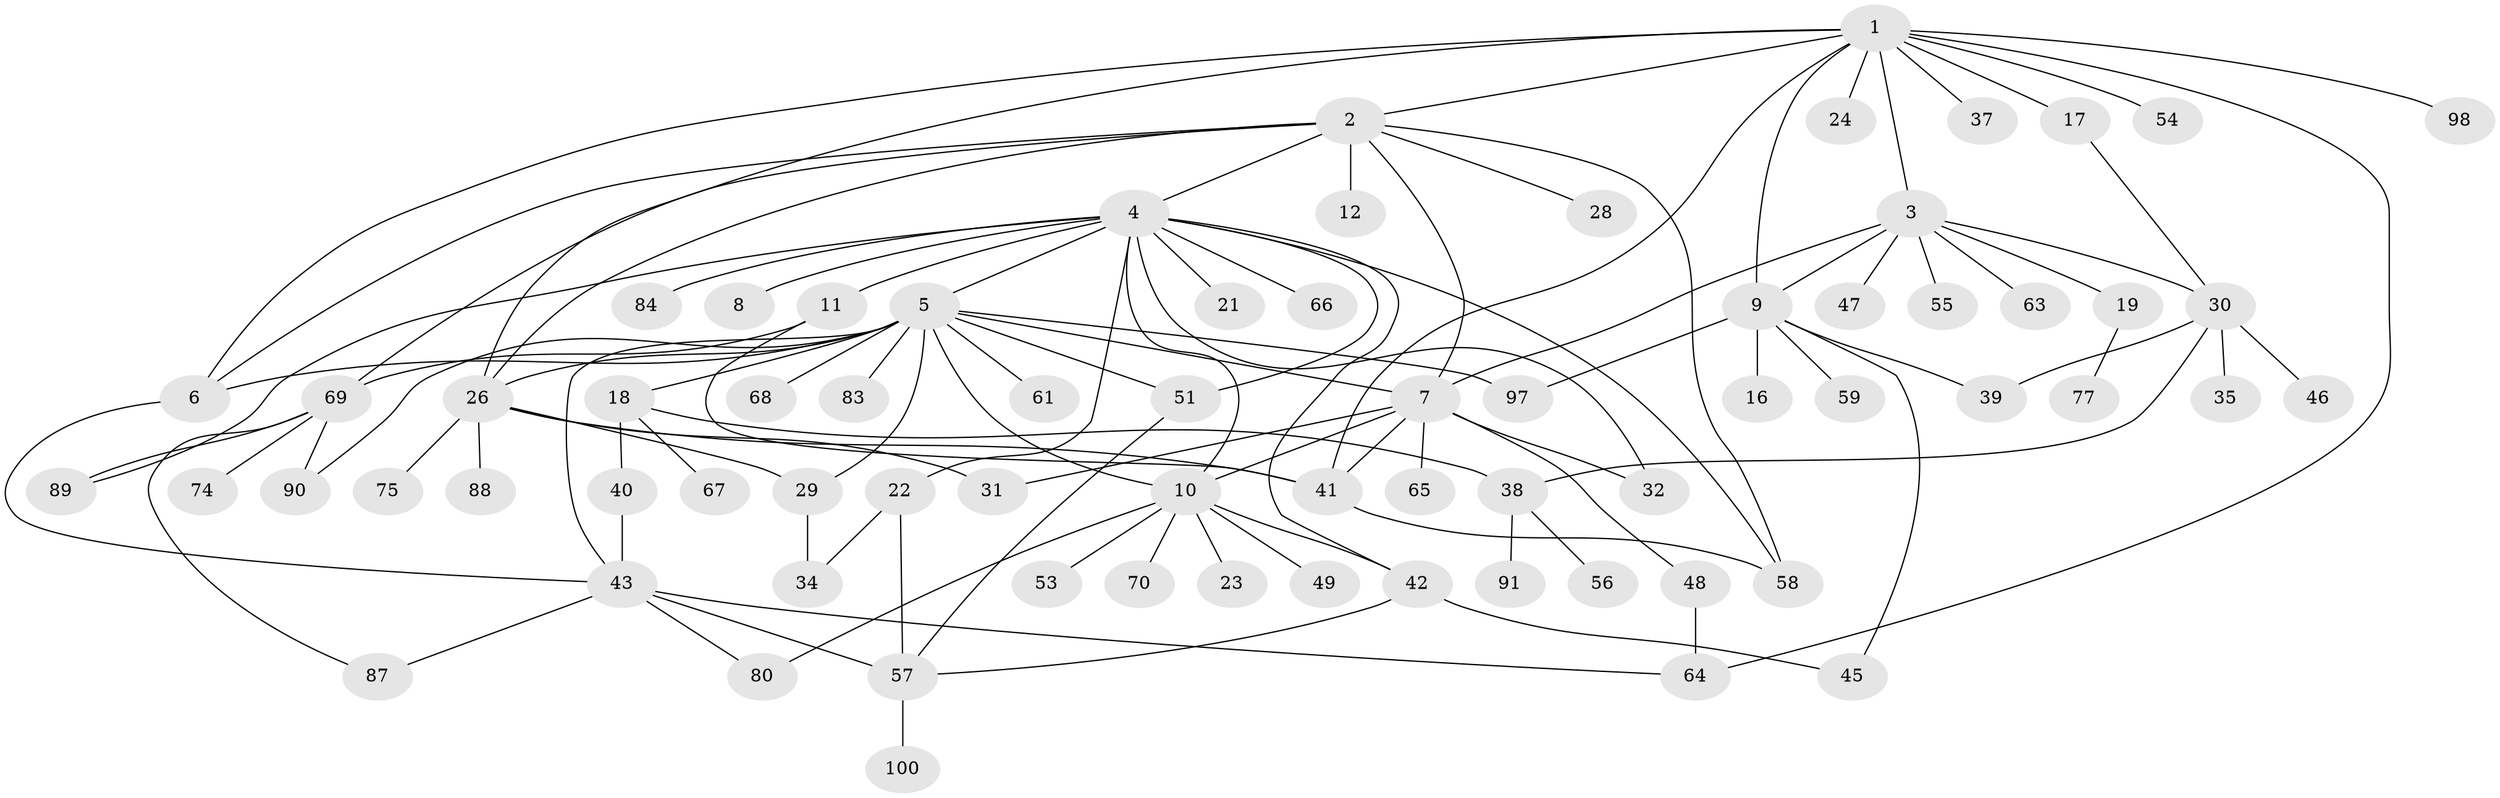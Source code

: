 // original degree distribution, {13: 0.01, 10: 0.01, 9: 0.03, 14: 0.01, 7: 0.03, 4: 0.05, 1: 0.43, 6: 0.02, 5: 0.05, 3: 0.13, 2: 0.22, 8: 0.01}
// Generated by graph-tools (version 1.1) at 2025/11/02/21/25 10:11:09]
// undirected, 71 vertices, 107 edges
graph export_dot {
graph [start="1"]
  node [color=gray90,style=filled];
  1 [super="+94"];
  2 [super="+60"];
  3 [super="+14"];
  4 [super="+33"];
  5 [super="+13"];
  6 [super="+92"];
  7 [super="+81"];
  8;
  9 [super="+20"];
  10 [super="+15"];
  11 [super="+62"];
  12 [super="+36"];
  16;
  17;
  18 [super="+27"];
  19 [super="+25"];
  21;
  22 [super="+99"];
  23;
  24 [super="+50"];
  26 [super="+95"];
  28;
  29 [super="+73"];
  30 [super="+52"];
  31;
  32;
  34 [super="+85"];
  35;
  37;
  38 [super="+86"];
  39 [super="+82"];
  40 [super="+71"];
  41 [super="+78"];
  42 [super="+76"];
  43 [super="+44"];
  45 [super="+79"];
  46;
  47;
  48;
  49;
  51;
  53;
  54;
  55;
  56;
  57 [super="+72"];
  58;
  59;
  61;
  63;
  64;
  65 [super="+93"];
  66;
  67;
  68;
  69 [super="+96"];
  70;
  74;
  75;
  77;
  80;
  83;
  84;
  87;
  88;
  89;
  90;
  91;
  97;
  98;
  100;
  1 -- 2;
  1 -- 3;
  1 -- 9;
  1 -- 17;
  1 -- 24;
  1 -- 37;
  1 -- 41;
  1 -- 54;
  1 -- 64;
  1 -- 98;
  1 -- 26;
  1 -- 6;
  2 -- 4;
  2 -- 6;
  2 -- 7;
  2 -- 12;
  2 -- 26;
  2 -- 28;
  2 -- 58;
  2 -- 69;
  3 -- 7;
  3 -- 9 [weight=2];
  3 -- 19;
  3 -- 47;
  3 -- 55;
  3 -- 63;
  3 -- 30;
  4 -- 5;
  4 -- 8;
  4 -- 10;
  4 -- 11;
  4 -- 21;
  4 -- 22;
  4 -- 32;
  4 -- 51;
  4 -- 58;
  4 -- 66;
  4 -- 84;
  4 -- 89;
  4 -- 42;
  5 -- 10;
  5 -- 26;
  5 -- 29;
  5 -- 43;
  5 -- 51;
  5 -- 97;
  5 -- 68;
  5 -- 6;
  5 -- 7;
  5 -- 18;
  5 -- 83;
  5 -- 90;
  5 -- 61;
  6 -- 43;
  7 -- 32;
  7 -- 41;
  7 -- 48;
  7 -- 65;
  7 -- 10;
  7 -- 31;
  9 -- 16;
  9 -- 59;
  9 -- 97;
  9 -- 45;
  9 -- 39;
  10 -- 23;
  10 -- 80;
  10 -- 49;
  10 -- 42;
  10 -- 53;
  10 -- 70;
  11 -- 41;
  11 -- 69;
  17 -- 30;
  18 -- 40;
  18 -- 67;
  18 -- 38;
  19 -- 77;
  22 -- 34;
  22 -- 57;
  26 -- 31;
  26 -- 75;
  26 -- 88;
  26 -- 29;
  26 -- 41;
  29 -- 34;
  30 -- 35;
  30 -- 38;
  30 -- 39;
  30 -- 46;
  38 -- 56;
  38 -- 91;
  40 -- 43;
  41 -- 58;
  42 -- 57;
  42 -- 45;
  43 -- 64;
  43 -- 87;
  43 -- 80;
  43 -- 57;
  48 -- 64;
  51 -- 57;
  57 -- 100;
  69 -- 74;
  69 -- 87;
  69 -- 89;
  69 -- 90;
}
